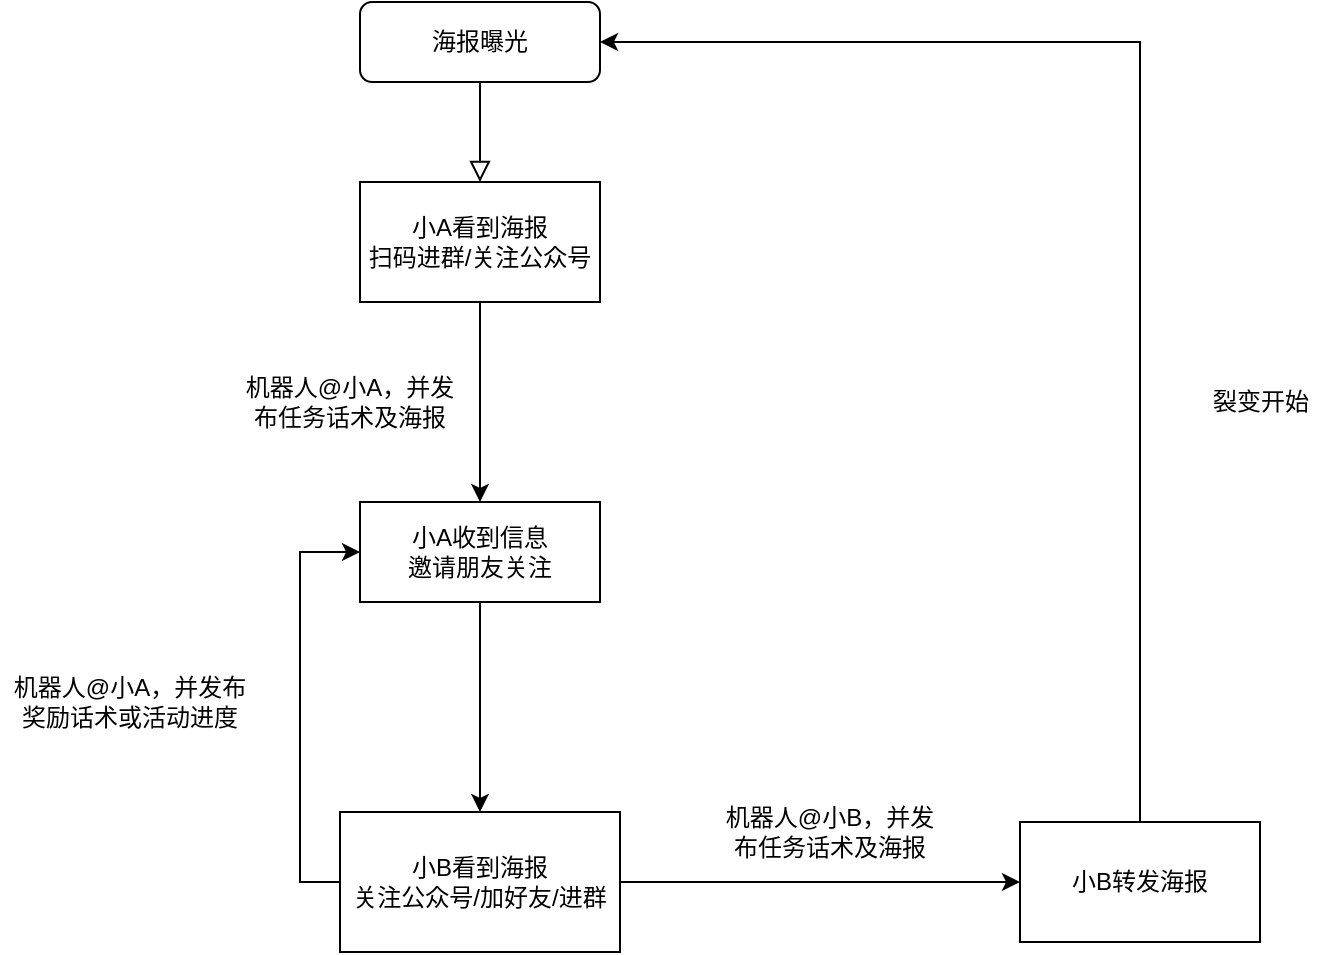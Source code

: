 <mxfile version="13.10.4" type="github">
  <diagram id="C5RBs43oDa-KdzZeNtuy" name="Page-1">
    <mxGraphModel dx="2119" dy="724" grid="1" gridSize="10" guides="1" tooltips="1" connect="1" arrows="1" fold="1" page="1" pageScale="1" pageWidth="827" pageHeight="1169" math="0" shadow="0">
      <root>
        <mxCell id="WIyWlLk6GJQsqaUBKTNV-0" />
        <mxCell id="WIyWlLk6GJQsqaUBKTNV-1" parent="WIyWlLk6GJQsqaUBKTNV-0" />
        <mxCell id="WIyWlLk6GJQsqaUBKTNV-2" value="" style="rounded=0;html=1;jettySize=auto;orthogonalLoop=1;fontSize=11;endArrow=block;endFill=0;endSize=8;strokeWidth=1;shadow=0;labelBackgroundColor=none;edgeStyle=orthogonalEdgeStyle;" parent="WIyWlLk6GJQsqaUBKTNV-1" source="WIyWlLk6GJQsqaUBKTNV-3" edge="1">
          <mxGeometry relative="1" as="geometry">
            <mxPoint x="220" y="170" as="targetPoint" />
          </mxGeometry>
        </mxCell>
        <mxCell id="WIyWlLk6GJQsqaUBKTNV-3" value="海报曝光" style="rounded=1;whiteSpace=wrap;html=1;fontSize=12;glass=0;strokeWidth=1;shadow=0;" parent="WIyWlLk6GJQsqaUBKTNV-1" vertex="1">
          <mxGeometry x="160" y="80" width="120" height="40" as="geometry" />
        </mxCell>
        <mxCell id="GmCBUbJuuuMS6H_ygoEm-3" style="edgeStyle=orthogonalEdgeStyle;rounded=0;orthogonalLoop=1;jettySize=auto;html=1;exitX=0.5;exitY=1;exitDx=0;exitDy=0;" edge="1" parent="WIyWlLk6GJQsqaUBKTNV-1" source="GmCBUbJuuuMS6H_ygoEm-1" target="GmCBUbJuuuMS6H_ygoEm-2">
          <mxGeometry relative="1" as="geometry" />
        </mxCell>
        <mxCell id="GmCBUbJuuuMS6H_ygoEm-1" value="小A看到海报&lt;br&gt;扫码进群/关注公众号" style="rounded=0;whiteSpace=wrap;html=1;" vertex="1" parent="WIyWlLk6GJQsqaUBKTNV-1">
          <mxGeometry x="160" y="170" width="120" height="60" as="geometry" />
        </mxCell>
        <mxCell id="GmCBUbJuuuMS6H_ygoEm-6" style="edgeStyle=orthogonalEdgeStyle;rounded=0;orthogonalLoop=1;jettySize=auto;html=1;" edge="1" parent="WIyWlLk6GJQsqaUBKTNV-1" source="GmCBUbJuuuMS6H_ygoEm-2" target="GmCBUbJuuuMS6H_ygoEm-5">
          <mxGeometry relative="1" as="geometry" />
        </mxCell>
        <mxCell id="GmCBUbJuuuMS6H_ygoEm-2" value="小A收到信息&lt;br&gt;邀请朋友关注" style="rounded=0;whiteSpace=wrap;html=1;" vertex="1" parent="WIyWlLk6GJQsqaUBKTNV-1">
          <mxGeometry x="160" y="330" width="120" height="50" as="geometry" />
        </mxCell>
        <mxCell id="GmCBUbJuuuMS6H_ygoEm-4" value="机器人@小A，并发布任务话术及海报" style="text;html=1;strokeColor=none;fillColor=none;align=center;verticalAlign=middle;whiteSpace=wrap;rounded=0;" vertex="1" parent="WIyWlLk6GJQsqaUBKTNV-1">
          <mxGeometry x="100" y="270" width="110" height="20" as="geometry" />
        </mxCell>
        <mxCell id="GmCBUbJuuuMS6H_ygoEm-8" style="edgeStyle=orthogonalEdgeStyle;rounded=0;orthogonalLoop=1;jettySize=auto;html=1;entryX=0;entryY=0.5;entryDx=0;entryDy=0;" edge="1" parent="WIyWlLk6GJQsqaUBKTNV-1" source="GmCBUbJuuuMS6H_ygoEm-5" target="GmCBUbJuuuMS6H_ygoEm-7">
          <mxGeometry relative="1" as="geometry" />
        </mxCell>
        <mxCell id="GmCBUbJuuuMS6H_ygoEm-10" style="edgeStyle=orthogonalEdgeStyle;rounded=0;orthogonalLoop=1;jettySize=auto;html=1;entryX=0;entryY=0.5;entryDx=0;entryDy=0;" edge="1" parent="WIyWlLk6GJQsqaUBKTNV-1" source="GmCBUbJuuuMS6H_ygoEm-5" target="GmCBUbJuuuMS6H_ygoEm-2">
          <mxGeometry relative="1" as="geometry">
            <Array as="points">
              <mxPoint x="130" y="520" />
              <mxPoint x="130" y="355" />
            </Array>
          </mxGeometry>
        </mxCell>
        <mxCell id="GmCBUbJuuuMS6H_ygoEm-5" value="小B看到海报&lt;br&gt;关注公众号/加好友/进群" style="rounded=0;whiteSpace=wrap;html=1;" vertex="1" parent="WIyWlLk6GJQsqaUBKTNV-1">
          <mxGeometry x="150" y="485" width="140" height="70" as="geometry" />
        </mxCell>
        <mxCell id="GmCBUbJuuuMS6H_ygoEm-12" style="edgeStyle=orthogonalEdgeStyle;rounded=0;orthogonalLoop=1;jettySize=auto;html=1;entryX=1;entryY=0.5;entryDx=0;entryDy=0;" edge="1" parent="WIyWlLk6GJQsqaUBKTNV-1" source="GmCBUbJuuuMS6H_ygoEm-7" target="WIyWlLk6GJQsqaUBKTNV-3">
          <mxGeometry relative="1" as="geometry">
            <Array as="points">
              <mxPoint x="550" y="100" />
            </Array>
          </mxGeometry>
        </mxCell>
        <mxCell id="GmCBUbJuuuMS6H_ygoEm-7" value="小B转发海报" style="rounded=0;whiteSpace=wrap;html=1;" vertex="1" parent="WIyWlLk6GJQsqaUBKTNV-1">
          <mxGeometry x="490" y="490" width="120" height="60" as="geometry" />
        </mxCell>
        <mxCell id="GmCBUbJuuuMS6H_ygoEm-9" value="机器人@小B，并发布任务话术及海报" style="text;html=1;strokeColor=none;fillColor=none;align=center;verticalAlign=middle;whiteSpace=wrap;rounded=0;" vertex="1" parent="WIyWlLk6GJQsqaUBKTNV-1">
          <mxGeometry x="340" y="485" width="110" height="20" as="geometry" />
        </mxCell>
        <mxCell id="GmCBUbJuuuMS6H_ygoEm-11" value="机器人@小A，并发布奖励话术或活动进度" style="text;html=1;strokeColor=none;fillColor=none;align=center;verticalAlign=middle;whiteSpace=wrap;rounded=0;" vertex="1" parent="WIyWlLk6GJQsqaUBKTNV-1">
          <mxGeometry x="-20" y="410" width="130" height="40" as="geometry" />
        </mxCell>
        <mxCell id="GmCBUbJuuuMS6H_ygoEm-13" value="裂变开始" style="text;html=1;align=center;verticalAlign=middle;resizable=0;points=[];autosize=1;" vertex="1" parent="WIyWlLk6GJQsqaUBKTNV-1">
          <mxGeometry x="580" y="270" width="60" height="20" as="geometry" />
        </mxCell>
      </root>
    </mxGraphModel>
  </diagram>
</mxfile>
